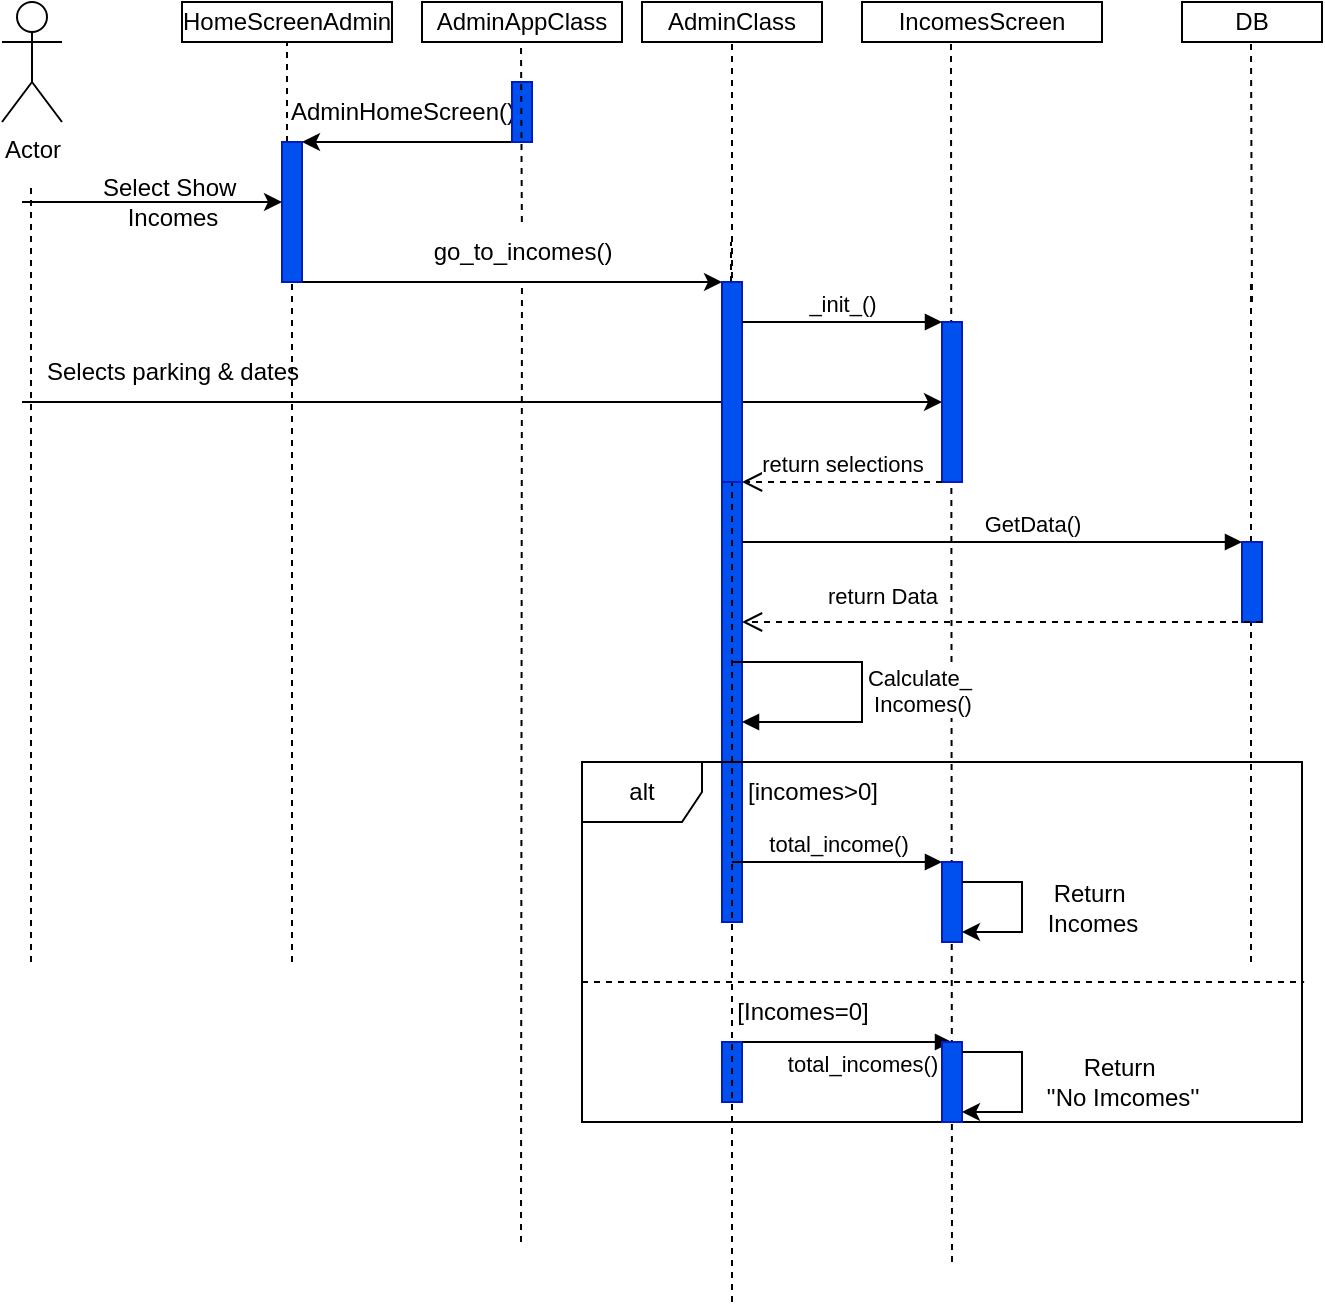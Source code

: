 <mxfile version="27.0.9">
  <diagram name="Page-1" id="2YBvvXClWsGukQMizWep">
    <mxGraphModel dx="1042" dy="623" grid="1" gridSize="10" guides="1" tooltips="1" connect="1" arrows="1" fold="1" page="1" pageScale="1" pageWidth="850" pageHeight="1100" math="0" shadow="0">
      <root>
        <mxCell id="0" />
        <mxCell id="1" parent="0" />
        <mxCell id="cqS03vEpETAHF6Dc3hYD-1" value="Actor" style="shape=umlActor;verticalLabelPosition=bottom;verticalAlign=top;html=1;outlineConnect=0;" parent="1" vertex="1">
          <mxGeometry x="10" y="40" width="30" height="60" as="geometry" />
        </mxCell>
        <mxCell id="cqS03vEpETAHF6Dc3hYD-2" value="DB" style="rounded=0;whiteSpace=wrap;html=1;" parent="1" vertex="1">
          <mxGeometry x="600" y="40" width="70" height="20" as="geometry" />
        </mxCell>
        <mxCell id="cqS03vEpETAHF6Dc3hYD-3" value="IncomesScreen" style="rounded=0;whiteSpace=wrap;html=1;" parent="1" vertex="1">
          <mxGeometry x="440" y="40" width="120" height="20" as="geometry" />
        </mxCell>
        <mxCell id="cqS03vEpETAHF6Dc3hYD-4" value="HomeScreenAdmin" style="rounded=0;whiteSpace=wrap;html=1;" parent="1" vertex="1">
          <mxGeometry x="100" y="40" width="105" height="20" as="geometry" />
        </mxCell>
        <mxCell id="cqS03vEpETAHF6Dc3hYD-5" value="" style="endArrow=none;dashed=1;html=1;rounded=0;" parent="1" edge="1">
          <mxGeometry width="50" height="50" relative="1" as="geometry">
            <mxPoint x="24.5" y="520" as="sourcePoint" />
            <mxPoint x="24.5" y="130" as="targetPoint" />
          </mxGeometry>
        </mxCell>
        <mxCell id="cqS03vEpETAHF6Dc3hYD-6" value="" style="endArrow=none;dashed=1;html=1;rounded=0;" parent="1" edge="1">
          <mxGeometry width="50" height="50" relative="1" as="geometry">
            <mxPoint x="635" y="190" as="sourcePoint" />
            <mxPoint x="634.5" y="60" as="targetPoint" />
          </mxGeometry>
        </mxCell>
        <mxCell id="cqS03vEpETAHF6Dc3hYD-8" value="" style="endArrow=none;dashed=1;html=1;rounded=0;entryX=0.5;entryY=1;entryDx=0;entryDy=0;" parent="1" source="cqS03vEpETAHF6Dc3hYD-11" target="cqS03vEpETAHF6Dc3hYD-4" edge="1">
          <mxGeometry width="50" height="50" relative="1" as="geometry">
            <mxPoint x="155" y="520" as="sourcePoint" />
            <mxPoint x="160" y="120" as="targetPoint" />
          </mxGeometry>
        </mxCell>
        <mxCell id="cqS03vEpETAHF6Dc3hYD-12" value="" style="endArrow=none;dashed=1;html=1;rounded=0;entryX=0.5;entryY=1;entryDx=0;entryDy=0;" parent="1" target="cqS03vEpETAHF6Dc3hYD-11" edge="1">
          <mxGeometry width="50" height="50" relative="1" as="geometry">
            <mxPoint x="155" y="520" as="sourcePoint" />
            <mxPoint x="155" y="60" as="targetPoint" />
          </mxGeometry>
        </mxCell>
        <mxCell id="cqS03vEpETAHF6Dc3hYD-11" value="" style="html=1;points=[[0,0,0,0,5],[0,1,0,0,-5],[1,0,0,0,5],[1,1,0,0,-5]];perimeter=orthogonalPerimeter;outlineConnect=0;targetShapes=umlLifeline;portConstraint=eastwest;newEdgeStyle={&quot;curved&quot;:0,&quot;rounded&quot;:0};fillColor=#0050ef;fontColor=#ffffff;strokeColor=#001DBC;" parent="1" vertex="1">
          <mxGeometry x="150" y="110" width="10" height="70" as="geometry" />
        </mxCell>
        <mxCell id="cqS03vEpETAHF6Dc3hYD-13" value="" style="endArrow=none;dashed=1;html=1;rounded=0;" parent="1" source="cqS03vEpETAHF6Dc3hYD-36" edge="1">
          <mxGeometry width="50" height="50" relative="1" as="geometry">
            <mxPoint x="634.5" y="520" as="sourcePoint" />
            <mxPoint x="634.5" y="180" as="targetPoint" />
          </mxGeometry>
        </mxCell>
        <mxCell id="cqS03vEpETAHF6Dc3hYD-14" value="" style="endArrow=classic;html=1;rounded=0;" parent="1" target="cqS03vEpETAHF6Dc3hYD-11" edge="1">
          <mxGeometry width="50" height="50" relative="1" as="geometry">
            <mxPoint x="20" y="140" as="sourcePoint" />
            <mxPoint x="140" y="130" as="targetPoint" />
          </mxGeometry>
        </mxCell>
        <mxCell id="cqS03vEpETAHF6Dc3hYD-15" value="Select Show&amp;nbsp;&lt;div&gt;Incomes&lt;/div&gt;" style="text;html=1;align=center;verticalAlign=middle;resizable=0;points=[];autosize=1;strokeColor=none;fillColor=none;" parent="1" vertex="1">
          <mxGeometry x="50" y="120" width="90" height="40" as="geometry" />
        </mxCell>
        <mxCell id="cqS03vEpETAHF6Dc3hYD-17" value="" style="endArrow=none;dashed=1;html=1;rounded=0;" parent="1" source="cqS03vEpETAHF6Dc3hYD-19" target="cqS03vEpETAHF6Dc3hYD-18" edge="1">
          <mxGeometry width="50" height="50" relative="1" as="geometry">
            <mxPoint x="380" y="520" as="sourcePoint" />
            <mxPoint x="479.5" y="210" as="targetPoint" />
          </mxGeometry>
        </mxCell>
        <mxCell id="cqS03vEpETAHF6Dc3hYD-18" value="AdminClass" style="rounded=0;whiteSpace=wrap;html=1;" parent="1" vertex="1">
          <mxGeometry x="330" y="40" width="90" height="20" as="geometry" />
        </mxCell>
        <mxCell id="cqS03vEpETAHF6Dc3hYD-20" value="" style="endArrow=none;dashed=1;html=1;rounded=0;" parent="1" edge="1" source="emLQHhhtdcrDKVKtQVPL-1">
          <mxGeometry width="50" height="50" relative="1" as="geometry">
            <mxPoint x="375" y="690" as="sourcePoint" />
            <mxPoint x="374.5" y="160" as="targetPoint" />
          </mxGeometry>
        </mxCell>
        <mxCell id="cqS03vEpETAHF6Dc3hYD-19" value="" style="html=1;points=[[0,0,0,0,5],[0,1,0,0,-5],[1,0,0,0,5],[1,1,0,0,-5]];perimeter=orthogonalPerimeter;outlineConnect=0;targetShapes=umlLifeline;portConstraint=eastwest;newEdgeStyle={&quot;curved&quot;:0,&quot;rounded&quot;:0};fillColor=#0050ef;fontColor=#ffffff;strokeColor=#001DBC;" parent="1" vertex="1">
          <mxGeometry x="370" y="280" width="10" height="220" as="geometry" />
        </mxCell>
        <mxCell id="cqS03vEpETAHF6Dc3hYD-21" value="" style="endArrow=classic;html=1;rounded=0;entryX=1;entryY=0;entryDx=0;entryDy=5;entryPerimeter=0;" parent="1" edge="1">
          <mxGeometry width="50" height="50" relative="1" as="geometry">
            <mxPoint x="270" y="110" as="sourcePoint" />
            <mxPoint x="160" y="110" as="targetPoint" />
          </mxGeometry>
        </mxCell>
        <mxCell id="cqS03vEpETAHF6Dc3hYD-22" value="AdminHomeScreen()" style="text;html=1;align=center;verticalAlign=middle;resizable=0;points=[];autosize=1;strokeColor=none;fillColor=none;" parent="1" vertex="1">
          <mxGeometry x="140" y="80" width="140" height="30" as="geometry" />
        </mxCell>
        <mxCell id="cqS03vEpETAHF6Dc3hYD-23" style="edgeStyle=orthogonalEdgeStyle;rounded=0;orthogonalLoop=1;jettySize=auto;html=1;exitX=0.5;exitY=1;exitDx=0;exitDy=0;" parent="1" source="cqS03vEpETAHF6Dc3hYD-3" target="cqS03vEpETAHF6Dc3hYD-3" edge="1">
          <mxGeometry relative="1" as="geometry" />
        </mxCell>
        <mxCell id="cqS03vEpETAHF6Dc3hYD-24" value="" style="endArrow=classic;html=1;rounded=0;" parent="1" edge="1">
          <mxGeometry width="50" height="50" relative="1" as="geometry">
            <mxPoint x="160" y="180" as="sourcePoint" />
            <mxPoint x="370" y="180" as="targetPoint" />
          </mxGeometry>
        </mxCell>
        <mxCell id="cqS03vEpETAHF6Dc3hYD-28" value="" style="endArrow=none;dashed=1;html=1;rounded=0;" parent="1" edge="1">
          <mxGeometry width="50" height="50" relative="1" as="geometry">
            <mxPoint x="485" y="670" as="sourcePoint" />
            <mxPoint x="484.5" y="60" as="targetPoint" />
            <Array as="points" />
          </mxGeometry>
        </mxCell>
        <mxCell id="cqS03vEpETAHF6Dc3hYD-10" value="" style="html=1;points=[[0,0,0,0,5],[0,1,0,0,-5],[1,0,0,0,5],[1,1,0,0,-5]];perimeter=orthogonalPerimeter;outlineConnect=0;targetShapes=umlLifeline;portConstraint=eastwest;newEdgeStyle={&quot;curved&quot;:0,&quot;rounded&quot;:0};fillColor=#0050ef;fontColor=#ffffff;strokeColor=#001DBC;" parent="1" vertex="1">
          <mxGeometry x="480" y="200" width="10" height="80" as="geometry" />
        </mxCell>
        <mxCell id="cqS03vEpETAHF6Dc3hYD-30" value="" style="endArrow=classic;html=1;rounded=0;" parent="1" target="cqS03vEpETAHF6Dc3hYD-10" edge="1">
          <mxGeometry width="50" height="50" relative="1" as="geometry">
            <mxPoint x="20" y="240" as="sourcePoint" />
            <mxPoint x="140" y="240" as="targetPoint" />
            <Array as="points">
              <mxPoint x="70" y="240" />
            </Array>
          </mxGeometry>
        </mxCell>
        <mxCell id="cqS03vEpETAHF6Dc3hYD-31" value="Selects parking &amp;amp; dates" style="text;html=1;align=center;verticalAlign=middle;resizable=0;points=[];autosize=1;strokeColor=none;fillColor=none;" parent="1" vertex="1">
          <mxGeometry x="20" y="210" width="150" height="30" as="geometry" />
        </mxCell>
        <mxCell id="cqS03vEpETAHF6Dc3hYD-34" value="return selections" style="html=1;verticalAlign=bottom;endArrow=open;dashed=1;endSize=8;curved=0;rounded=0;" parent="1" target="cqS03vEpETAHF6Dc3hYD-19" edge="1">
          <mxGeometry relative="1" as="geometry">
            <mxPoint x="480" y="280" as="sourcePoint" />
            <mxPoint x="400" y="280" as="targetPoint" />
          </mxGeometry>
        </mxCell>
        <mxCell id="cqS03vEpETAHF6Dc3hYD-35" value="GetData()" style="html=1;verticalAlign=bottom;endArrow=block;curved=0;rounded=0;" parent="1" source="cqS03vEpETAHF6Dc3hYD-19" edge="1">
          <mxGeometry x="0.154" width="80" relative="1" as="geometry">
            <mxPoint x="390" y="310" as="sourcePoint" />
            <mxPoint x="630" y="310" as="targetPoint" />
            <mxPoint as="offset" />
          </mxGeometry>
        </mxCell>
        <mxCell id="cqS03vEpETAHF6Dc3hYD-37" value="" style="endArrow=none;dashed=1;html=1;rounded=0;" parent="1" target="cqS03vEpETAHF6Dc3hYD-36" edge="1">
          <mxGeometry width="50" height="50" relative="1" as="geometry">
            <mxPoint x="634.5" y="520" as="sourcePoint" />
            <mxPoint x="634.5" y="180" as="targetPoint" />
          </mxGeometry>
        </mxCell>
        <mxCell id="cqS03vEpETAHF6Dc3hYD-36" value="" style="html=1;points=[[0,0,0,0,5],[0,1,0,0,-5],[1,0,0,0,5],[1,1,0,0,-5]];perimeter=orthogonalPerimeter;outlineConnect=0;targetShapes=umlLifeline;portConstraint=eastwest;newEdgeStyle={&quot;curved&quot;:0,&quot;rounded&quot;:0};fillColor=#0050ef;fontColor=#ffffff;strokeColor=#001DBC;" parent="1" vertex="1">
          <mxGeometry x="630" y="310" width="10" height="40" as="geometry" />
        </mxCell>
        <mxCell id="cqS03vEpETAHF6Dc3hYD-38" value="return Data" style="html=1;verticalAlign=bottom;endArrow=open;dashed=1;endSize=8;curved=0;rounded=0;" parent="1" edge="1">
          <mxGeometry x="0.462" y="-4" relative="1" as="geometry">
            <mxPoint x="640" y="350" as="sourcePoint" />
            <mxPoint x="380" y="350" as="targetPoint" />
            <mxPoint as="offset" />
          </mxGeometry>
        </mxCell>
        <mxCell id="cqS03vEpETAHF6Dc3hYD-41" value="alt" style="shape=umlFrame;whiteSpace=wrap;html=1;pointerEvents=0;" parent="1" vertex="1">
          <mxGeometry x="300" y="420" width="360" height="180" as="geometry" />
        </mxCell>
        <mxCell id="cqS03vEpETAHF6Dc3hYD-43" value="[incomes&amp;gt;0]" style="text;html=1;align=center;verticalAlign=middle;resizable=0;points=[];autosize=1;strokeColor=none;fillColor=none;" parent="1" vertex="1">
          <mxGeometry x="370" y="420" width="90" height="30" as="geometry" />
        </mxCell>
        <mxCell id="cqS03vEpETAHF6Dc3hYD-44" value="Calculate_&amp;nbsp;&lt;div&gt;Incomes()&lt;/div&gt;" style="html=1;verticalAlign=bottom;endArrow=block;curved=0;rounded=0;" parent="1" target="cqS03vEpETAHF6Dc3hYD-19" edge="1">
          <mxGeometry x="0.226" y="-30" width="80" relative="1" as="geometry">
            <mxPoint x="375" y="370" as="sourcePoint" />
            <mxPoint x="390" y="400" as="targetPoint" />
            <Array as="points">
              <mxPoint x="440" y="370" />
              <mxPoint x="440" y="400" />
            </Array>
            <mxPoint x="30" y="30" as="offset" />
          </mxGeometry>
        </mxCell>
        <mxCell id="cqS03vEpETAHF6Dc3hYD-45" value="total_income()" style="html=1;verticalAlign=bottom;endArrow=block;curved=0;rounded=0;" parent="1" edge="1">
          <mxGeometry width="80" relative="1" as="geometry">
            <mxPoint x="375" y="470" as="sourcePoint" />
            <mxPoint x="480" y="470" as="targetPoint" />
          </mxGeometry>
        </mxCell>
        <mxCell id="cqS03vEpETAHF6Dc3hYD-46" value="" style="html=1;points=[[0,0,0,0,5],[0,1,0,0,-5],[1,0,0,0,5],[1,1,0,0,-5]];perimeter=orthogonalPerimeter;outlineConnect=0;targetShapes=umlLifeline;portConstraint=eastwest;newEdgeStyle={&quot;curved&quot;:0,&quot;rounded&quot;:0};fillColor=#0050ef;fontColor=#ffffff;strokeColor=#001DBC;" parent="1" vertex="1">
          <mxGeometry x="480" y="470" width="10" height="40" as="geometry" />
        </mxCell>
        <mxCell id="cqS03vEpETAHF6Dc3hYD-48" value="" style="edgeStyle=none;orthogonalLoop=1;jettySize=auto;html=1;rounded=0;entryX=1;entryY=1;entryDx=0;entryDy=-5;entryPerimeter=0;" parent="1" target="cqS03vEpETAHF6Dc3hYD-46" edge="1">
          <mxGeometry width="100" relative="1" as="geometry">
            <mxPoint x="490" y="480" as="sourcePoint" />
            <mxPoint x="580" y="480" as="targetPoint" />
            <Array as="points">
              <mxPoint x="520" y="480" />
              <mxPoint x="520" y="505" />
            </Array>
          </mxGeometry>
        </mxCell>
        <mxCell id="cqS03vEpETAHF6Dc3hYD-49" value="Return&amp;nbsp;&lt;div&gt;Incomes&lt;/div&gt;" style="text;html=1;align=center;verticalAlign=middle;resizable=0;points=[];autosize=1;strokeColor=none;fillColor=none;" parent="1" vertex="1">
          <mxGeometry x="520" y="473" width="70" height="40" as="geometry" />
        </mxCell>
        <mxCell id="cqS03vEpETAHF6Dc3hYD-50" value="" style="endArrow=none;dashed=1;html=1;rounded=0;entryX=1.003;entryY=0.722;entryDx=0;entryDy=0;entryPerimeter=0;" parent="1" edge="1">
          <mxGeometry width="50" height="50" relative="1" as="geometry">
            <mxPoint x="300" y="530" as="sourcePoint" />
            <mxPoint x="661.08" y="530" as="targetPoint" />
            <Array as="points">
              <mxPoint x="380" y="530.04" />
            </Array>
          </mxGeometry>
        </mxCell>
        <mxCell id="cqS03vEpETAHF6Dc3hYD-51" value="[Incomes=0]" style="text;html=1;align=center;verticalAlign=middle;resizable=0;points=[];autosize=1;strokeColor=none;fillColor=none;" parent="1" vertex="1">
          <mxGeometry x="365" y="530" width="90" height="30" as="geometry" />
        </mxCell>
        <mxCell id="cqS03vEpETAHF6Dc3hYD-52" value="" style="html=1;points=[[0,0,0,0,5],[0,1,0,0,-5],[1,0,0,0,5],[1,1,0,0,-5]];perimeter=orthogonalPerimeter;outlineConnect=0;targetShapes=umlLifeline;portConstraint=eastwest;newEdgeStyle={&quot;curved&quot;:0,&quot;rounded&quot;:0};fillColor=#0050ef;fontColor=#ffffff;strokeColor=#001DBC;" parent="1" vertex="1">
          <mxGeometry x="370" y="560" width="10" height="30" as="geometry" />
        </mxCell>
        <mxCell id="cqS03vEpETAHF6Dc3hYD-53" value="total_incomes()" style="html=1;verticalAlign=bottom;endArrow=block;curved=0;rounded=0;" parent="1" edge="1">
          <mxGeometry x="0.143" y="-20" width="80" relative="1" as="geometry">
            <mxPoint x="380" y="560" as="sourcePoint" />
            <mxPoint x="485" y="560" as="targetPoint" />
            <mxPoint as="offset" />
          </mxGeometry>
        </mxCell>
        <mxCell id="cqS03vEpETAHF6Dc3hYD-54" value="" style="html=1;points=[[0,0,0,0,5],[0,1,0,0,-5],[1,0,0,0,5],[1,1,0,0,-5]];perimeter=orthogonalPerimeter;outlineConnect=0;targetShapes=umlLifeline;portConstraint=eastwest;newEdgeStyle={&quot;curved&quot;:0,&quot;rounded&quot;:0};fillColor=#0050ef;fontColor=#ffffff;strokeColor=#001DBC;" parent="1" vertex="1">
          <mxGeometry x="480" y="560" width="10" height="40" as="geometry" />
        </mxCell>
        <mxCell id="cqS03vEpETAHF6Dc3hYD-55" value="Return&amp;nbsp;&lt;div&gt;&#39;&#39;No Imcomes&#39;&#39;&lt;/div&gt;" style="text;html=1;align=center;verticalAlign=middle;resizable=0;points=[];autosize=1;strokeColor=none;fillColor=none;" parent="1" vertex="1">
          <mxGeometry x="520" y="560" width="100" height="40" as="geometry" />
        </mxCell>
        <mxCell id="cqS03vEpETAHF6Dc3hYD-56" value="" style="edgeStyle=none;orthogonalLoop=1;jettySize=auto;html=1;rounded=0;entryX=1;entryY=1;entryDx=0;entryDy=-5;entryPerimeter=0;exitX=1;exitY=0;exitDx=0;exitDy=5;exitPerimeter=0;" parent="1" source="cqS03vEpETAHF6Dc3hYD-54" target="cqS03vEpETAHF6Dc3hYD-54" edge="1">
          <mxGeometry width="100" relative="1" as="geometry">
            <mxPoint x="500" y="570" as="sourcePoint" />
            <mxPoint x="500" y="595" as="targetPoint" />
            <Array as="points">
              <mxPoint x="520" y="565" />
              <mxPoint x="520" y="595" />
            </Array>
          </mxGeometry>
        </mxCell>
        <mxCell id="A2J1jLVk49d0zZSJTV62-1" value="AdminAppClass" style="html=1;whiteSpace=wrap;" parent="1" vertex="1">
          <mxGeometry x="220" y="40" width="100" height="20" as="geometry" />
        </mxCell>
        <mxCell id="A2J1jLVk49d0zZSJTV62-2" value="" style="endArrow=none;dashed=1;html=1;rounded=0;" parent="1" target="A2J1jLVk49d0zZSJTV62-3" edge="1">
          <mxGeometry width="50" height="50" relative="1" as="geometry">
            <mxPoint x="220" y="110" as="sourcePoint" />
            <mxPoint x="270" y="60" as="targetPoint" />
          </mxGeometry>
        </mxCell>
        <mxCell id="A2J1jLVk49d0zZSJTV62-3" value="" style="html=1;points=[[0,0,0,0,5],[0,1,0,0,-5],[1,0,0,0,5],[1,1,0,0,-5]];perimeter=orthogonalPerimeter;outlineConnect=0;targetShapes=umlLifeline;portConstraint=eastwest;newEdgeStyle={&quot;curved&quot;:0,&quot;rounded&quot;:0};fillColor=#0050ef;fontColor=#ffffff;strokeColor=#001DBC;" parent="1" vertex="1">
          <mxGeometry x="265" y="80" width="10" height="30" as="geometry" />
        </mxCell>
        <mxCell id="A2J1jLVk49d0zZSJTV62-4" value="" style="endArrow=none;dashed=1;html=1;rounded=0;" parent="1" source="cqS03vEpETAHF6Dc3hYD-25" edge="1">
          <mxGeometry width="50" height="50" relative="1" as="geometry">
            <mxPoint x="269.5" y="660" as="sourcePoint" />
            <mxPoint x="269.5" y="60" as="targetPoint" />
          </mxGeometry>
        </mxCell>
        <mxCell id="A2J1jLVk49d0zZSJTV62-7" value="" style="endArrow=none;dashed=1;html=1;rounded=0;" parent="1" target="cqS03vEpETAHF6Dc3hYD-25" edge="1">
          <mxGeometry width="50" height="50" relative="1" as="geometry">
            <mxPoint x="269.5" y="660" as="sourcePoint" />
            <mxPoint x="269.5" y="60" as="targetPoint" />
          </mxGeometry>
        </mxCell>
        <mxCell id="cqS03vEpETAHF6Dc3hYD-25" value="go_to_incomes()" style="text;html=1;align=center;verticalAlign=middle;resizable=0;points=[];autosize=1;strokeColor=none;fillColor=none;" parent="1" vertex="1">
          <mxGeometry x="215" y="150" width="110" height="30" as="geometry" />
        </mxCell>
        <mxCell id="emLQHhhtdcrDKVKtQVPL-2" value="" style="endArrow=none;dashed=1;html=1;rounded=0;" edge="1" parent="1" target="emLQHhhtdcrDKVKtQVPL-1">
          <mxGeometry width="50" height="50" relative="1" as="geometry">
            <mxPoint x="375" y="690" as="sourcePoint" />
            <mxPoint x="374.5" y="160" as="targetPoint" />
          </mxGeometry>
        </mxCell>
        <mxCell id="emLQHhhtdcrDKVKtQVPL-1" value="" style="html=1;points=[[0,0,0,0,5],[0,1,0,0,-5],[1,0,0,0,5],[1,1,0,0,-5]];perimeter=orthogonalPerimeter;outlineConnect=0;targetShapes=umlLifeline;portConstraint=eastwest;newEdgeStyle={&quot;curved&quot;:0,&quot;rounded&quot;:0};fillColor=#0050ef;fontColor=#ffffff;strokeColor=#001DBC;" vertex="1" parent="1">
          <mxGeometry x="370" y="180" width="10" height="100" as="geometry" />
        </mxCell>
        <mxCell id="emLQHhhtdcrDKVKtQVPL-3" value="_init_()" style="html=1;verticalAlign=bottom;endArrow=block;curved=0;rounded=0;" edge="1" parent="1" target="cqS03vEpETAHF6Dc3hYD-10">
          <mxGeometry width="80" relative="1" as="geometry">
            <mxPoint x="380" y="200" as="sourcePoint" />
            <mxPoint x="460" y="200" as="targetPoint" />
          </mxGeometry>
        </mxCell>
      </root>
    </mxGraphModel>
  </diagram>
</mxfile>

